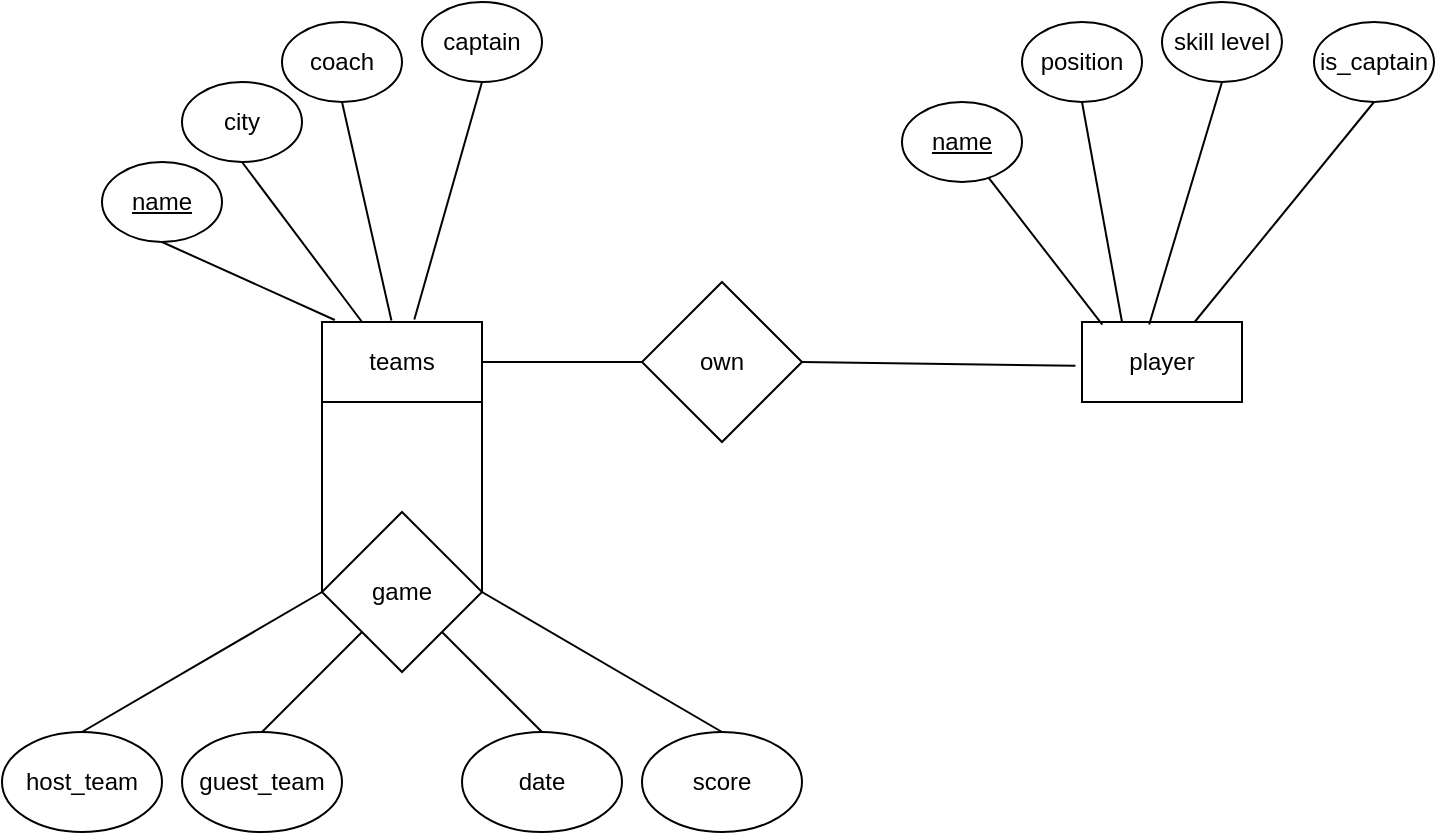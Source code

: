 <mxfile version="21.0.8" type="github">
  <diagram name="第1頁" id="CVr8SQuiVhqW5qeAEJfC">
    <mxGraphModel dx="819" dy="439" grid="1" gridSize="10" guides="1" tooltips="1" connect="1" arrows="1" fold="1" page="1" pageScale="1" pageWidth="827" pageHeight="1169" math="0" shadow="0">
      <root>
        <mxCell id="0" />
        <mxCell id="1" parent="0" />
        <mxCell id="_0a4XT0EOKOSwirypeSh-1" value="teams" style="rounded=0;whiteSpace=wrap;html=1;" vertex="1" parent="1">
          <mxGeometry x="210" y="380" width="80" height="40" as="geometry" />
        </mxCell>
        <mxCell id="_0a4XT0EOKOSwirypeSh-2" value="&lt;u&gt;name&lt;/u&gt;" style="ellipse;whiteSpace=wrap;html=1;" vertex="1" parent="1">
          <mxGeometry x="100" y="300" width="60" height="40" as="geometry" />
        </mxCell>
        <mxCell id="_0a4XT0EOKOSwirypeSh-3" value="" style="endArrow=none;html=1;rounded=0;entryX=0.5;entryY=1;entryDx=0;entryDy=0;exitX=0.08;exitY=-0.025;exitDx=0;exitDy=0;exitPerimeter=0;" edge="1" parent="1" source="_0a4XT0EOKOSwirypeSh-1" target="_0a4XT0EOKOSwirypeSh-2">
          <mxGeometry width="50" height="50" relative="1" as="geometry">
            <mxPoint x="270" y="310" as="sourcePoint" />
            <mxPoint x="320" y="260" as="targetPoint" />
          </mxGeometry>
        </mxCell>
        <mxCell id="_0a4XT0EOKOSwirypeSh-4" value="city" style="ellipse;whiteSpace=wrap;html=1;" vertex="1" parent="1">
          <mxGeometry x="140" y="260" width="60" height="40" as="geometry" />
        </mxCell>
        <mxCell id="_0a4XT0EOKOSwirypeSh-5" value="" style="endArrow=none;html=1;rounded=0;entryX=0.5;entryY=1;entryDx=0;entryDy=0;exitX=0.25;exitY=0;exitDx=0;exitDy=0;" edge="1" parent="1" source="_0a4XT0EOKOSwirypeSh-1" target="_0a4XT0EOKOSwirypeSh-4">
          <mxGeometry width="50" height="50" relative="1" as="geometry">
            <mxPoint x="270" y="310" as="sourcePoint" />
            <mxPoint x="320" y="260" as="targetPoint" />
          </mxGeometry>
        </mxCell>
        <mxCell id="_0a4XT0EOKOSwirypeSh-6" value="coach" style="ellipse;whiteSpace=wrap;html=1;" vertex="1" parent="1">
          <mxGeometry x="190" y="230" width="60" height="40" as="geometry" />
        </mxCell>
        <mxCell id="_0a4XT0EOKOSwirypeSh-7" value="" style="endArrow=none;html=1;rounded=0;entryX=0.5;entryY=1;entryDx=0;entryDy=0;exitX=0.434;exitY=-0.018;exitDx=0;exitDy=0;exitPerimeter=0;" edge="1" parent="1" target="_0a4XT0EOKOSwirypeSh-6" source="_0a4XT0EOKOSwirypeSh-1">
          <mxGeometry width="50" height="50" relative="1" as="geometry">
            <mxPoint x="300" y="360" as="sourcePoint" />
            <mxPoint x="390" y="240" as="targetPoint" />
          </mxGeometry>
        </mxCell>
        <mxCell id="_0a4XT0EOKOSwirypeSh-8" value="captain" style="ellipse;whiteSpace=wrap;html=1;" vertex="1" parent="1">
          <mxGeometry x="260" y="220" width="60" height="40" as="geometry" />
        </mxCell>
        <mxCell id="_0a4XT0EOKOSwirypeSh-9" value="" style="endArrow=none;html=1;rounded=0;entryX=0.5;entryY=1;entryDx=0;entryDy=0;exitX=0.577;exitY=-0.032;exitDx=0;exitDy=0;exitPerimeter=0;" edge="1" parent="1" target="_0a4XT0EOKOSwirypeSh-8" source="_0a4XT0EOKOSwirypeSh-1">
          <mxGeometry width="50" height="50" relative="1" as="geometry">
            <mxPoint x="305" y="369" as="sourcePoint" />
            <mxPoint x="450" y="230" as="targetPoint" />
          </mxGeometry>
        </mxCell>
        <mxCell id="_0a4XT0EOKOSwirypeSh-11" value="" style="endArrow=none;html=1;rounded=0;exitX=1;exitY=0.5;exitDx=0;exitDy=0;" edge="1" parent="1" target="_0a4XT0EOKOSwirypeSh-21" source="_0a4XT0EOKOSwirypeSh-1">
          <mxGeometry width="50" height="50" relative="1" as="geometry">
            <mxPoint x="283.999" y="380" as="sourcePoint" />
            <mxPoint x="390" y="400" as="targetPoint" />
          </mxGeometry>
        </mxCell>
        <mxCell id="_0a4XT0EOKOSwirypeSh-12" value="player" style="rounded=0;whiteSpace=wrap;html=1;" vertex="1" parent="1">
          <mxGeometry x="590" y="380" width="80" height="40" as="geometry" />
        </mxCell>
        <mxCell id="_0a4XT0EOKOSwirypeSh-13" value="&lt;u&gt;name&lt;/u&gt;" style="ellipse;whiteSpace=wrap;html=1;" vertex="1" parent="1">
          <mxGeometry x="500" y="270" width="60" height="40" as="geometry" />
        </mxCell>
        <mxCell id="_0a4XT0EOKOSwirypeSh-14" value="" style="endArrow=none;html=1;rounded=0;entryX=0.721;entryY=0.946;entryDx=0;entryDy=0;exitX=0.127;exitY=0.032;exitDx=0;exitDy=0;exitPerimeter=0;entryPerimeter=0;" edge="1" parent="1" target="_0a4XT0EOKOSwirypeSh-13" source="_0a4XT0EOKOSwirypeSh-12">
          <mxGeometry width="50" height="50" relative="1" as="geometry">
            <mxPoint x="626" y="359" as="sourcePoint" />
            <mxPoint x="540" y="320" as="targetPoint" />
          </mxGeometry>
        </mxCell>
        <mxCell id="_0a4XT0EOKOSwirypeSh-15" value="position" style="ellipse;whiteSpace=wrap;html=1;" vertex="1" parent="1">
          <mxGeometry x="560" y="230" width="60" height="40" as="geometry" />
        </mxCell>
        <mxCell id="_0a4XT0EOKOSwirypeSh-16" value="" style="endArrow=none;html=1;rounded=0;entryX=0.5;entryY=1;entryDx=0;entryDy=0;exitX=0.25;exitY=0;exitDx=0;exitDy=0;" edge="1" parent="1" target="_0a4XT0EOKOSwirypeSh-15" source="_0a4XT0EOKOSwirypeSh-12">
          <mxGeometry width="50" height="50" relative="1" as="geometry">
            <mxPoint x="670" y="380" as="sourcePoint" />
            <mxPoint x="760" y="260" as="targetPoint" />
          </mxGeometry>
        </mxCell>
        <mxCell id="_0a4XT0EOKOSwirypeSh-17" value="skill level" style="ellipse;whiteSpace=wrap;html=1;" vertex="1" parent="1">
          <mxGeometry x="630" y="220" width="60" height="40" as="geometry" />
        </mxCell>
        <mxCell id="_0a4XT0EOKOSwirypeSh-18" value="" style="endArrow=none;html=1;rounded=0;entryX=0.5;entryY=1;entryDx=0;entryDy=0;exitX=0.42;exitY=0.032;exitDx=0;exitDy=0;exitPerimeter=0;" edge="1" parent="1" target="_0a4XT0EOKOSwirypeSh-17" source="_0a4XT0EOKOSwirypeSh-12">
          <mxGeometry width="50" height="50" relative="1" as="geometry">
            <mxPoint x="635" y="380" as="sourcePoint" />
            <mxPoint x="820" y="240" as="targetPoint" />
          </mxGeometry>
        </mxCell>
        <mxCell id="_0a4XT0EOKOSwirypeSh-19" value="is_captain" style="ellipse;whiteSpace=wrap;html=1;" vertex="1" parent="1">
          <mxGeometry x="706" y="230" width="60" height="40" as="geometry" />
        </mxCell>
        <mxCell id="_0a4XT0EOKOSwirypeSh-20" value="" style="endArrow=none;html=1;rounded=0;entryX=0.5;entryY=1;entryDx=0;entryDy=0;" edge="1" parent="1" target="_0a4XT0EOKOSwirypeSh-19" source="_0a4XT0EOKOSwirypeSh-12">
          <mxGeometry width="50" height="50" relative="1" as="geometry">
            <mxPoint x="700" y="371" as="sourcePoint" />
            <mxPoint x="896" y="230" as="targetPoint" />
          </mxGeometry>
        </mxCell>
        <mxCell id="_0a4XT0EOKOSwirypeSh-21" value="own" style="rhombus;whiteSpace=wrap;html=1;" vertex="1" parent="1">
          <mxGeometry x="370" y="360" width="80" height="80" as="geometry" />
        </mxCell>
        <mxCell id="_0a4XT0EOKOSwirypeSh-23" value="" style="endArrow=none;html=1;rounded=0;entryX=-0.041;entryY=0.546;entryDx=0;entryDy=0;entryPerimeter=0;exitX=1;exitY=0.5;exitDx=0;exitDy=0;" edge="1" parent="1" source="_0a4XT0EOKOSwirypeSh-21" target="_0a4XT0EOKOSwirypeSh-12">
          <mxGeometry width="50" height="50" relative="1" as="geometry">
            <mxPoint x="400" y="420" as="sourcePoint" />
            <mxPoint x="450" y="370" as="targetPoint" />
          </mxGeometry>
        </mxCell>
        <mxCell id="_0a4XT0EOKOSwirypeSh-26" value="host_team" style="ellipse;whiteSpace=wrap;html=1;" vertex="1" parent="1">
          <mxGeometry x="50" y="585" width="80" height="50" as="geometry" />
        </mxCell>
        <mxCell id="_0a4XT0EOKOSwirypeSh-27" value="" style="endArrow=none;html=1;rounded=0;entryX=0;entryY=0.5;entryDx=0;entryDy=0;exitX=0;exitY=1;exitDx=0;exitDy=0;" edge="1" parent="1" source="_0a4XT0EOKOSwirypeSh-1" target="_0a4XT0EOKOSwirypeSh-35">
          <mxGeometry width="50" height="50" relative="1" as="geometry">
            <mxPoint x="400" y="540" as="sourcePoint" />
            <mxPoint x="450" y="490" as="targetPoint" />
          </mxGeometry>
        </mxCell>
        <mxCell id="_0a4XT0EOKOSwirypeSh-28" value="guest_team" style="ellipse;whiteSpace=wrap;html=1;" vertex="1" parent="1">
          <mxGeometry x="140" y="585" width="80" height="50" as="geometry" />
        </mxCell>
        <mxCell id="_0a4XT0EOKOSwirypeSh-29" value="" style="endArrow=none;html=1;rounded=0;entryX=1;entryY=1;entryDx=0;entryDy=0;exitX=1;exitY=0.5;exitDx=0;exitDy=0;" edge="1" parent="1" target="_0a4XT0EOKOSwirypeSh-1" source="_0a4XT0EOKOSwirypeSh-35">
          <mxGeometry width="50" height="50" relative="1" as="geometry">
            <mxPoint x="456" y="559" as="sourcePoint" />
            <mxPoint x="540" y="461" as="targetPoint" />
          </mxGeometry>
        </mxCell>
        <mxCell id="_0a4XT0EOKOSwirypeSh-30" value="date" style="ellipse;whiteSpace=wrap;html=1;" vertex="1" parent="1">
          <mxGeometry x="280" y="585" width="80" height="50" as="geometry" />
        </mxCell>
        <mxCell id="_0a4XT0EOKOSwirypeSh-31" value="" style="endArrow=none;html=1;rounded=0;entryX=1;entryY=1;entryDx=0;entryDy=0;exitX=0.5;exitY=0;exitDx=0;exitDy=0;" edge="1" parent="1" target="_0a4XT0EOKOSwirypeSh-35" source="_0a4XT0EOKOSwirypeSh-30">
          <mxGeometry width="50" height="50" relative="1" as="geometry">
            <mxPoint x="536" y="568" as="sourcePoint" />
            <mxPoint x="620" y="470" as="targetPoint" />
          </mxGeometry>
        </mxCell>
        <mxCell id="_0a4XT0EOKOSwirypeSh-32" value="score" style="ellipse;whiteSpace=wrap;html=1;" vertex="1" parent="1">
          <mxGeometry x="370" y="585" width="80" height="50" as="geometry" />
        </mxCell>
        <mxCell id="_0a4XT0EOKOSwirypeSh-33" value="" style="endArrow=none;html=1;rounded=0;entryX=0.5;entryY=0;entryDx=0;entryDy=0;exitX=1;exitY=0.5;exitDx=0;exitDy=0;" edge="1" parent="1" target="_0a4XT0EOKOSwirypeSh-32" source="_0a4XT0EOKOSwirypeSh-35">
          <mxGeometry width="50" height="50" relative="1" as="geometry">
            <mxPoint x="636" y="598" as="sourcePoint" />
            <mxPoint x="720" y="500" as="targetPoint" />
          </mxGeometry>
        </mxCell>
        <mxCell id="_0a4XT0EOKOSwirypeSh-35" value="game" style="rhombus;whiteSpace=wrap;html=1;" vertex="1" parent="1">
          <mxGeometry x="210" y="475" width="80" height="80" as="geometry" />
        </mxCell>
        <mxCell id="_0a4XT0EOKOSwirypeSh-36" value="" style="endArrow=none;html=1;rounded=0;entryX=0;entryY=1;entryDx=0;entryDy=0;exitX=0.5;exitY=0;exitDx=0;exitDy=0;" edge="1" parent="1" source="_0a4XT0EOKOSwirypeSh-28" target="_0a4XT0EOKOSwirypeSh-35">
          <mxGeometry width="50" height="50" relative="1" as="geometry">
            <mxPoint x="240" y="580" as="sourcePoint" />
            <mxPoint x="450" y="430" as="targetPoint" />
          </mxGeometry>
        </mxCell>
        <mxCell id="_0a4XT0EOKOSwirypeSh-38" value="" style="endArrow=none;html=1;rounded=0;entryX=0;entryY=0.5;entryDx=0;entryDy=0;exitX=0.5;exitY=0;exitDx=0;exitDy=0;" edge="1" parent="1" source="_0a4XT0EOKOSwirypeSh-26" target="_0a4XT0EOKOSwirypeSh-35">
          <mxGeometry width="50" height="50" relative="1" as="geometry">
            <mxPoint x="400" y="480" as="sourcePoint" />
            <mxPoint x="450" y="430" as="targetPoint" />
          </mxGeometry>
        </mxCell>
      </root>
    </mxGraphModel>
  </diagram>
</mxfile>
